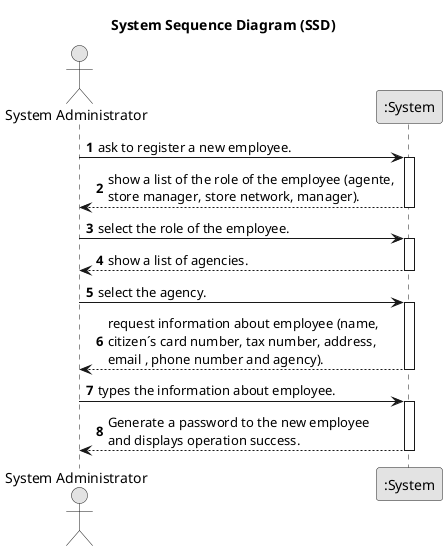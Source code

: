 @startuml
skinparam monochrome true
skinparam packageStyle rectangle
skinparam shadowing false

title System Sequence Diagram (SSD)

autonumber

actor "System Administrator" as Employee
participant ":System" as System

    Employee -> System : ask to register a new employee.
    activate System

        System --> Employee : show a list of the role of the employee (agente, \nstore manager, store network, manager).

    deactivate System

    Employee -> System : select the role of the employee.
    activate System

    System --> Employee : show a list of agencies.
       deactivate System

        Employee -> System : select the agency.
        activate System

        System --> Employee : request information about employee (name, \ncitizen´s card number, tax number, address, \nemail , phone number and agency).
    deactivate System

    Employee -> System : types the information about employee.
    activate System

    System --> Employee : Generate a password to the new employee \nand displays operation success.
            deactivate System
@enduml
